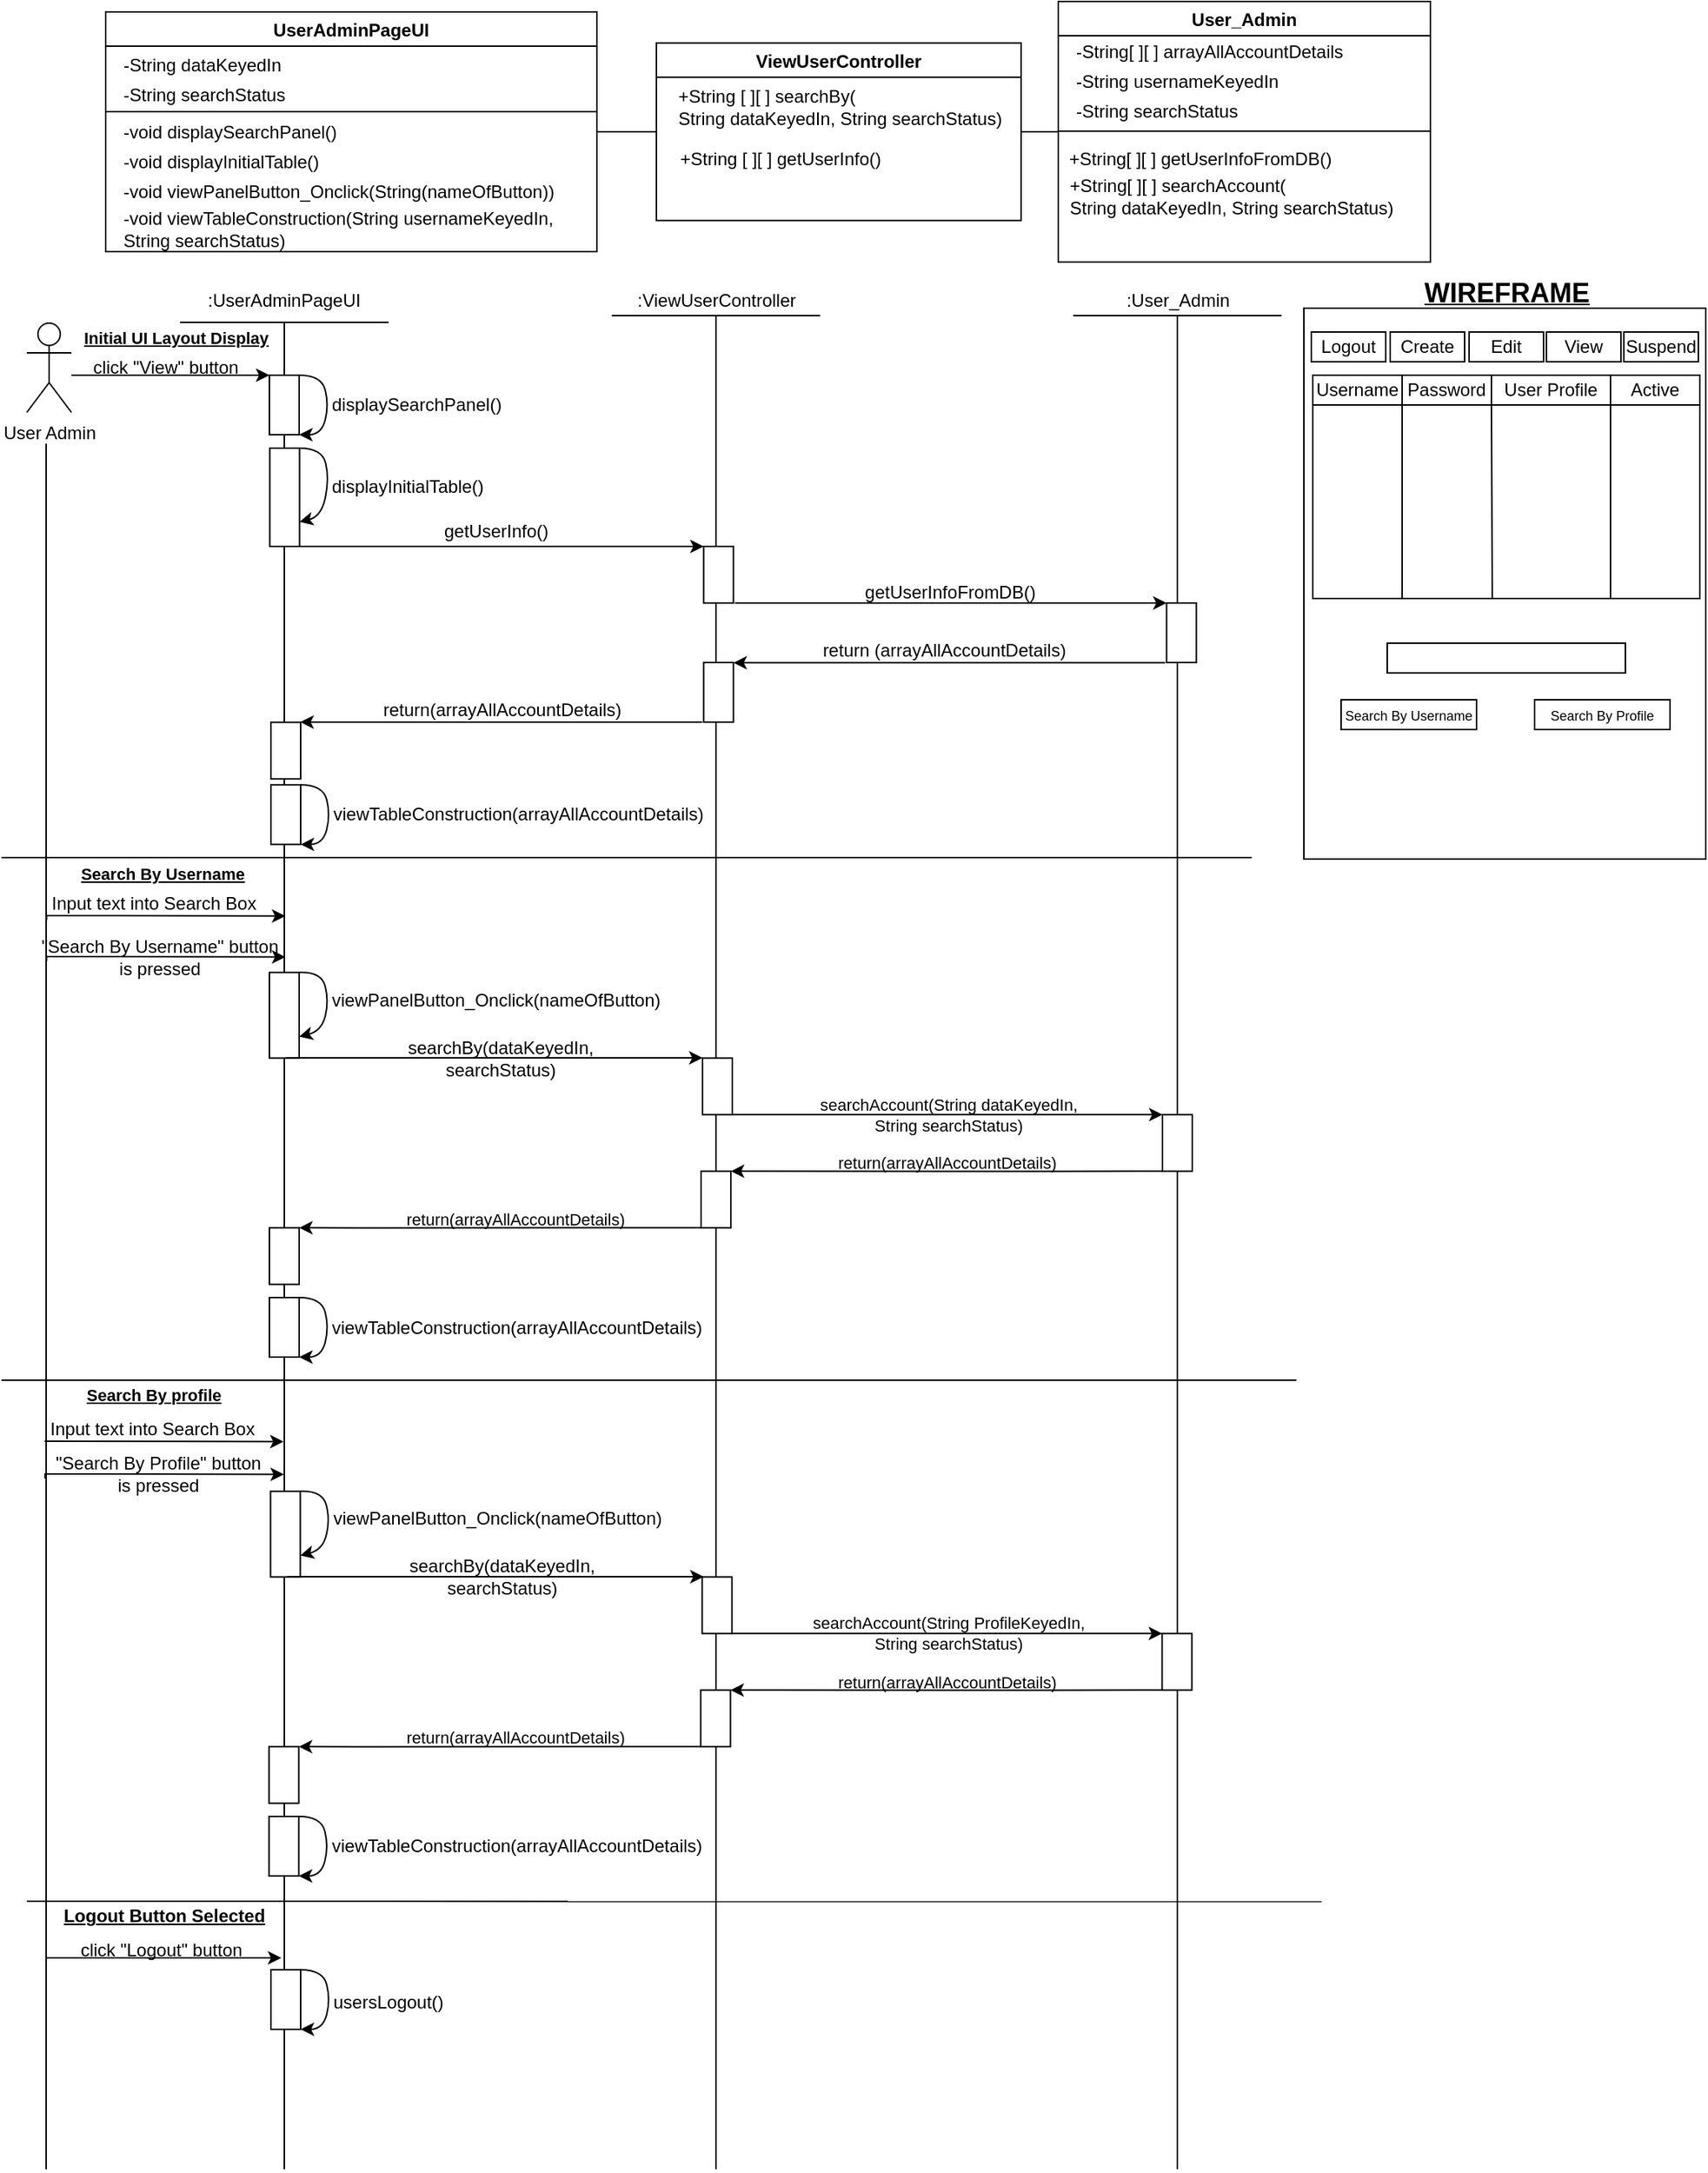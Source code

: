 <mxfile version="17.4.2" type="device"><diagram id="1YwtTbQ3Z7pTjlXF4-N0" name="Page-1"><mxGraphModel dx="918" dy="754" grid="1" gridSize="10" guides="1" tooltips="1" connect="1" arrows="1" fold="1" page="1" pageScale="1" pageWidth="1169" pageHeight="827" math="0" shadow="0"><root><mxCell id="0"/><mxCell id="1" parent="0"/><mxCell id="FNsslEbhDlVYFLrhWBJ4-193" value="" style="endArrow=none;html=1;rounded=0;startArrow=none;" parent="1" edge="1"><mxGeometry width="50" height="50" relative="1" as="geometry"><mxPoint x="490" y="1470" as="sourcePoint"/><mxPoint x="490" y="295" as="targetPoint"/></mxGeometry></mxCell><mxCell id="haLUxBjH6cShnl7Ug6Ql-109" value="" style="rounded=0;whiteSpace=wrap;html=1;" parent="1" vertex="1"><mxGeometry x="885" y="220" width="270" height="370" as="geometry"/></mxCell><mxCell id="3snV8VC3OuR5L-uNEUc_-36" value="" style="rounded=0;whiteSpace=wrap;html=1;labelBackgroundColor=#FFFFFF;fillColor=none;" parent="1" vertex="1"><mxGeometry x="891" y="265" width="260" height="150" as="geometry"/></mxCell><mxCell id="haLUxBjH6cShnl7Ug6Ql-2" value="UserAdminPageUI" style="swimlane;" parent="1" vertex="1"><mxGeometry x="80" y="21" width="330" height="161" as="geometry"/></mxCell><mxCell id="haLUxBjH6cShnl7Ug6Ql-16" value="-void displaySearchPanel()" style="text;html=1;align=left;verticalAlign=middle;resizable=0;points=[];autosize=1;strokeColor=none;fillColor=none;" parent="haLUxBjH6cShnl7Ug6Ql-2" vertex="1"><mxGeometry x="10" y="71" width="160" height="20" as="geometry"/></mxCell><mxCell id="FNsslEbhDlVYFLrhWBJ4-34" value="-void viewTableConstruction(String usernameKeyedIn,&lt;br&gt;String searchStatus)" style="text;html=1;align=left;verticalAlign=middle;resizable=0;points=[];autosize=1;strokeColor=none;fillColor=none;" parent="haLUxBjH6cShnl7Ug6Ql-2" vertex="1"><mxGeometry x="10" y="131" width="300" height="30" as="geometry"/></mxCell><mxCell id="FNsslEbhDlVYFLrhWBJ4-87" value="" style="endArrow=none;html=1;rounded=0;" parent="haLUxBjH6cShnl7Ug6Ql-2" edge="1"><mxGeometry width="50" height="50" relative="1" as="geometry"><mxPoint y="67" as="sourcePoint"/><mxPoint x="330" y="67" as="targetPoint"/></mxGeometry></mxCell><mxCell id="FNsslEbhDlVYFLrhWBJ4-88" value="-String dataKeyedIn" style="text;html=1;align=left;verticalAlign=middle;resizable=0;points=[];autosize=1;strokeColor=none;fillColor=none;" parent="haLUxBjH6cShnl7Ug6Ql-2" vertex="1"><mxGeometry x="10" y="25.5" width="120" height="20" as="geometry"/></mxCell><mxCell id="FNsslEbhDlVYFLrhWBJ4-172" value="-void viewPanelButton_Onclick(String(nameOfButton))" style="text;html=1;align=left;verticalAlign=middle;resizable=0;points=[];autosize=1;strokeColor=none;fillColor=none;" parent="haLUxBjH6cShnl7Ug6Ql-2" vertex="1"><mxGeometry x="10" y="111" width="300" height="20" as="geometry"/></mxCell><mxCell id="FNsslEbhDlVYFLrhWBJ4-179" value="-String searchStatus" style="text;html=1;align=left;verticalAlign=middle;resizable=0;points=[];autosize=1;strokeColor=none;fillColor=none;" parent="haLUxBjH6cShnl7Ug6Ql-2" vertex="1"><mxGeometry x="10" y="45.5" width="120" height="20" as="geometry"/></mxCell><mxCell id="EZ5HfwxcrrnixX7XFHYV-2" value="-void displayInitialTable()" style="text;html=1;align=left;verticalAlign=middle;resizable=0;points=[];autosize=1;strokeColor=none;fillColor=none;" vertex="1" parent="haLUxBjH6cShnl7Ug6Ql-2"><mxGeometry x="10" y="91" width="150" height="20" as="geometry"/></mxCell><mxCell id="haLUxBjH6cShnl7Ug6Ql-3" value="ViewUserController" style="swimlane;" parent="1" vertex="1"><mxGeometry x="450" y="41.88" width="245" height="119.25" as="geometry"/></mxCell><mxCell id="FNsslEbhDlVYFLrhWBJ4-1" value="&lt;div style=&quot;text-align: left&quot;&gt;&lt;span&gt;+String [ ][ ] searchBy(&lt;/span&gt;&lt;/div&gt;&lt;div style=&quot;text-align: left&quot;&gt;&lt;span&gt;String dataKeyedIn,&amp;nbsp;&lt;/span&gt;&lt;span&gt;String searchStatus)&lt;/span&gt;&lt;/div&gt;" style="text;html=1;align=center;verticalAlign=middle;resizable=0;points=[];autosize=1;strokeColor=none;fillColor=none;" parent="haLUxBjH6cShnl7Ug6Ql-3" vertex="1"><mxGeometry x="7.5" y="27.75" width="230" height="30" as="geometry"/></mxCell><mxCell id="FNsslEbhDlVYFLrhWBJ4-176" value="&lt;div style=&quot;text-align: left&quot;&gt;+String [ ][ ] getUserInfo()&lt;/div&gt;" style="text;html=1;align=center;verticalAlign=middle;resizable=0;points=[];autosize=1;strokeColor=none;fillColor=none;" parent="haLUxBjH6cShnl7Ug6Ql-3" vertex="1"><mxGeometry x="7.5" y="67.75" width="150" height="20" as="geometry"/></mxCell><mxCell id="haLUxBjH6cShnl7Ug6Ql-4" value="User_Admin" style="swimlane;" parent="1" vertex="1"><mxGeometry x="720" y="14" width="250" height="175" as="geometry"/></mxCell><mxCell id="haLUxBjH6cShnl7Ug6Ql-20" value="-String[ ][ ] arrayAllAccountDetails" style="text;html=1;align=left;verticalAlign=middle;resizable=0;points=[];autosize=1;strokeColor=none;fillColor=none;" parent="haLUxBjH6cShnl7Ug6Ql-4" vertex="1"><mxGeometry x="10" y="24" width="190" height="20" as="geometry"/></mxCell><mxCell id="haLUxBjH6cShnl7Ug6Ql-23" value="" style="endArrow=none;html=1;rounded=0;" parent="haLUxBjH6cShnl7Ug6Ql-4" edge="1"><mxGeometry width="50" height="50" relative="1" as="geometry"><mxPoint y="87.14" as="sourcePoint"/><mxPoint x="250" y="87.14" as="targetPoint"/></mxGeometry></mxCell><mxCell id="3snV8VC3OuR5L-uNEUc_-46" value="&lt;div style=&quot;text-align: left&quot;&gt;&lt;span&gt;+String[ ][ ] getUserInfoFromDB(&lt;/span&gt;&lt;span&gt;)&lt;/span&gt;&lt;/div&gt;" style="text;html=1;align=center;verticalAlign=middle;resizable=0;points=[];autosize=1;strokeColor=none;fillColor=none;" parent="haLUxBjH6cShnl7Ug6Ql-4" vertex="1"><mxGeometry y="96" width="190" height="20" as="geometry"/></mxCell><mxCell id="3snV8VC3OuR5L-uNEUc_-48" value="-String usernameKeyedIn" style="text;html=1;align=left;verticalAlign=middle;resizable=0;points=[];autosize=1;strokeColor=none;fillColor=none;" parent="haLUxBjH6cShnl7Ug6Ql-4" vertex="1"><mxGeometry x="10" y="44" width="150" height="20" as="geometry"/></mxCell><mxCell id="FNsslEbhDlVYFLrhWBJ4-55" value="-String searchStatus" style="text;html=1;align=left;verticalAlign=middle;resizable=0;points=[];autosize=1;strokeColor=none;fillColor=none;" parent="haLUxBjH6cShnl7Ug6Ql-4" vertex="1"><mxGeometry x="10" y="64" width="120" height="20" as="geometry"/></mxCell><mxCell id="FNsslEbhDlVYFLrhWBJ4-57" value="&lt;div style=&quot;text-align: left&quot;&gt;&lt;span&gt;+String[ ][ ] searchAccount(&lt;/span&gt;&lt;/div&gt;&lt;div style=&quot;text-align: left&quot;&gt;&lt;span&gt;String dataKeyedIn,&amp;nbsp;&lt;/span&gt;&lt;span&gt;String searchStatus)&lt;/span&gt;&lt;/div&gt;" style="text;html=1;align=center;verticalAlign=middle;resizable=0;points=[];autosize=1;strokeColor=none;fillColor=none;" parent="haLUxBjH6cShnl7Ug6Ql-4" vertex="1"><mxGeometry x="1" y="116" width="230" height="30" as="geometry"/></mxCell><mxCell id="haLUxBjH6cShnl7Ug6Ql-25" value="" style="endArrow=none;html=1;rounded=0;entryX=0;entryY=0.5;entryDx=0;entryDy=0;exitX=1;exitY=0.5;exitDx=0;exitDy=0;" parent="1" source="haLUxBjH6cShnl7Ug6Ql-2" target="haLUxBjH6cShnl7Ug6Ql-3" edge="1"><mxGeometry width="50" height="50" relative="1" as="geometry"><mxPoint x="410" y="100" as="sourcePoint"/><mxPoint x="440" y="100" as="targetPoint"/></mxGeometry></mxCell><mxCell id="haLUxBjH6cShnl7Ug6Ql-26" value="" style="endArrow=none;html=1;rounded=0;entryX=0;entryY=0.5;entryDx=0;entryDy=0;exitX=1;exitY=0.5;exitDx=0;exitDy=0;" parent="1" source="haLUxBjH6cShnl7Ug6Ql-3" target="haLUxBjH6cShnl7Ug6Ql-4" edge="1"><mxGeometry width="50" height="50" relative="1" as="geometry"><mxPoint x="570" y="150" as="sourcePoint"/><mxPoint x="570" y="180" as="targetPoint"/></mxGeometry></mxCell><mxCell id="haLUxBjH6cShnl7Ug6Ql-70" style="edgeStyle=orthogonalEdgeStyle;rounded=0;orthogonalLoop=1;jettySize=auto;html=1;entryX=0;entryY=0;entryDx=0;entryDy=0;" parent="1" source="haLUxBjH6cShnl7Ug6Ql-27" target="3snV8VC3OuR5L-uNEUc_-2" edge="1"><mxGeometry relative="1" as="geometry"><mxPoint x="150" y="285" as="targetPoint"/><Array as="points"><mxPoint x="100" y="265"/><mxPoint x="100" y="265"/></Array></mxGeometry></mxCell><mxCell id="haLUxBjH6cShnl7Ug6Ql-27" value="User Admin" style="shape=umlActor;verticalLabelPosition=bottom;verticalAlign=top;html=1;outlineConnect=0;" parent="1" vertex="1"><mxGeometry x="27" y="230" width="30" height="60" as="geometry"/></mxCell><mxCell id="haLUxBjH6cShnl7Ug6Ql-29" value=":UserAdminPageUI" style="text;html=1;strokeColor=none;fillColor=none;align=center;verticalAlign=middle;whiteSpace=wrap;rounded=0;" parent="1" vertex="1"><mxGeometry x="170" y="200" width="60" height="30" as="geometry"/></mxCell><mxCell id="haLUxBjH6cShnl7Ug6Ql-30" value=":ViewUserController" style="text;html=1;align=center;verticalAlign=middle;resizable=0;points=[];autosize=1;strokeColor=none;fillColor=none;" parent="1" vertex="1"><mxGeometry x="430" y="205" width="120" height="20" as="geometry"/></mxCell><mxCell id="haLUxBjH6cShnl7Ug6Ql-31" value=":User_Admin" style="text;html=1;align=center;verticalAlign=middle;resizable=0;points=[];autosize=1;strokeColor=none;fillColor=none;" parent="1" vertex="1"><mxGeometry x="760" y="205" width="80" height="20" as="geometry"/></mxCell><mxCell id="haLUxBjH6cShnl7Ug6Ql-32" value="" style="endArrow=none;html=1;rounded=0;" parent="1" edge="1"><mxGeometry width="50" height="50" relative="1" as="geometry"><mxPoint x="130" y="229.52" as="sourcePoint"/><mxPoint x="270" y="229.52" as="targetPoint"/></mxGeometry></mxCell><mxCell id="haLUxBjH6cShnl7Ug6Ql-33" value="" style="endArrow=none;html=1;rounded=0;" parent="1" edge="1"><mxGeometry width="50" height="50" relative="1" as="geometry"><mxPoint x="420" y="225" as="sourcePoint"/><mxPoint x="560" y="225" as="targetPoint"/></mxGeometry></mxCell><mxCell id="haLUxBjH6cShnl7Ug6Ql-34" value="" style="endArrow=none;html=1;rounded=0;" parent="1" edge="1"><mxGeometry width="50" height="50" relative="1" as="geometry"><mxPoint x="730" y="225" as="sourcePoint"/><mxPoint x="870" y="225" as="targetPoint"/></mxGeometry></mxCell><mxCell id="haLUxBjH6cShnl7Ug6Ql-57" value="" style="endArrow=none;html=1;rounded=0;entryX=0.5;entryY=0.982;entryDx=0;entryDy=0;entryPerimeter=0;" parent="1" target="haLUxBjH6cShnl7Ug6Ql-31" edge="1"><mxGeometry width="50" height="50" relative="1" as="geometry"><mxPoint x="800" y="1470" as="sourcePoint"/><mxPoint x="800" y="230" as="targetPoint"/></mxGeometry></mxCell><mxCell id="haLUxBjH6cShnl7Ug6Ql-96" value="" style="endArrow=none;html=1;rounded=0;" parent="1" edge="1"><mxGeometry width="50" height="50" relative="1" as="geometry"><mxPoint x="27" y="1290" as="sourcePoint"/><mxPoint x="897" y="1290.17" as="targetPoint"/></mxGeometry></mxCell><mxCell id="haLUxBjH6cShnl7Ug6Ql-110" value="Logout" style="rounded=0;whiteSpace=wrap;html=1;" parent="1" vertex="1"><mxGeometry x="890" y="236" width="50" height="20" as="geometry"/></mxCell><mxCell id="haLUxBjH6cShnl7Ug6Ql-111" value="Create" style="rounded=0;whiteSpace=wrap;html=1;" parent="1" vertex="1"><mxGeometry x="943" y="236" width="50" height="20" as="geometry"/></mxCell><mxCell id="haLUxBjH6cShnl7Ug6Ql-112" value="Edit&lt;span style=&quot;color: rgba(0 , 0 , 0 , 0) ; font-family: monospace ; font-size: 0px&quot;&gt;%3CmxGraphModel%3E%3Croot%3E%3CmxCell%20id%3D%220%22%2F%3E%3CmxCell%20id%3D%221%22%20parent%3D%220%22%2F%3E%3CmxCell%20id%3D%222%22%20value%3D%22Create%22%20style%3D%22rounded%3D0%3BwhiteSpace%3Dwrap%3Bhtml%3D1%3B%22%20vertex%3D%221%22%20parent%3D%221%22%3E%3CmxGeometry%20x%3D%22966%22%20y%3D%2246%22%20width%3D%2270%22%20height%3D%2220%22%20as%3D%22geometry%22%2F%3E%3C%2FmxCell%3E%3C%2Froot%3E%3C%2FmxGraphModel%3E&lt;/span&gt;" style="rounded=0;whiteSpace=wrap;html=1;" parent="1" vertex="1"><mxGeometry x="996" y="236" width="50" height="20" as="geometry"/></mxCell><mxCell id="haLUxBjH6cShnl7Ug6Ql-115" value="View" style="rounded=0;whiteSpace=wrap;html=1;" parent="1" vertex="1"><mxGeometry x="1048" y="236" width="50" height="20" as="geometry"/></mxCell><mxCell id="haLUxBjH6cShnl7Ug6Ql-116" value="Suspend" style="rounded=0;whiteSpace=wrap;html=1;" parent="1" vertex="1"><mxGeometry x="1100" y="236" width="50" height="20" as="geometry"/></mxCell><mxCell id="haLUxBjH6cShnl7Ug6Ql-123" value="&lt;font style=&quot;font-size: 9px&quot;&gt;Search By Username&lt;/font&gt;" style="rounded=0;whiteSpace=wrap;html=1;" parent="1" vertex="1"><mxGeometry x="910" y="483" width="91" height="20" as="geometry"/></mxCell><mxCell id="haLUxBjH6cShnl7Ug6Ql-124" value="&lt;b&gt;&lt;u&gt;&lt;font style=&quot;font-size: 18px&quot;&gt;WIREFRAME&lt;/font&gt;&lt;/u&gt;&lt;/b&gt;" style="text;html=1;align=center;verticalAlign=middle;resizable=0;points=[];autosize=1;strokeColor=none;fillColor=none;" parent="1" vertex="1"><mxGeometry x="956" y="200" width="130" height="20" as="geometry"/></mxCell><mxCell id="wWWZvd4En1-HustH4XMh-6" value="click &quot;View&quot; button" style="text;html=1;align=center;verticalAlign=middle;resizable=0;points=[];autosize=1;strokeColor=none;fillColor=none;" parent="1" vertex="1"><mxGeometry x="65" y="250" width="110" height="20" as="geometry"/></mxCell><mxCell id="wWWZvd4En1-HustH4XMh-27" value="" style="endArrow=none;html=1;rounded=0;fontSize=17;" parent="1" edge="1"><mxGeometry width="50" height="50" relative="1" as="geometry"><mxPoint x="200" y="1470" as="sourcePoint"/><mxPoint x="200" y="230" as="targetPoint"/></mxGeometry></mxCell><mxCell id="3snV8VC3OuR5L-uNEUc_-1" value="" style="curved=1;endArrow=classic;html=1;rounded=0;entryX=1;entryY=1;entryDx=0;entryDy=0;exitX=1;exitY=0;exitDx=0;exitDy=0;" parent="1" source="3snV8VC3OuR5L-uNEUc_-2" target="3snV8VC3OuR5L-uNEUc_-2" edge="1"><mxGeometry width="50" height="50" relative="1" as="geometry"><mxPoint x="205" y="325" as="sourcePoint"/><mxPoint x="255" y="275" as="targetPoint"/><Array as="points"><mxPoint x="225" y="265"/><mxPoint x="230" y="285"/><mxPoint x="225" y="305"/></Array></mxGeometry></mxCell><mxCell id="3snV8VC3OuR5L-uNEUc_-2" value="" style="rounded=0;whiteSpace=wrap;html=1;" parent="1" vertex="1"><mxGeometry x="190" y="265" width="20" height="40" as="geometry"/></mxCell><mxCell id="3snV8VC3OuR5L-uNEUc_-6" value="displaySearchPanel()" style="text;html=1;align=left;verticalAlign=middle;resizable=0;points=[];autosize=1;strokeColor=none;fillColor=none;" parent="1" vertex="1"><mxGeometry x="230" y="275" width="130" height="20" as="geometry"/></mxCell><mxCell id="3snV8VC3OuR5L-uNEUc_-22" value="" style="endArrow=none;html=1;rounded=0;startArrow=none;" parent="1" edge="1"><mxGeometry width="50" height="50" relative="1" as="geometry"><mxPoint x="490" y="300" as="sourcePoint"/><mxPoint x="490" y="225" as="targetPoint"/></mxGeometry></mxCell><mxCell id="3snV8VC3OuR5L-uNEUc_-37" value="" style="rounded=0;whiteSpace=wrap;html=1;" parent="1" vertex="1"><mxGeometry x="941" y="445" width="160" height="20" as="geometry"/></mxCell><mxCell id="3snV8VC3OuR5L-uNEUc_-39" value="Username" style="text;html=1;strokeColor=default;fillColor=none;align=center;verticalAlign=middle;whiteSpace=wrap;rounded=0;labelBackgroundColor=#FFFFFF;" parent="1" vertex="1"><mxGeometry x="891" y="265" width="60" height="20" as="geometry"/></mxCell><mxCell id="3snV8VC3OuR5L-uNEUc_-40" value="Password" style="text;html=1;strokeColor=default;fillColor=none;align=center;verticalAlign=middle;whiteSpace=wrap;rounded=0;labelBackgroundColor=#FFFFFF;" parent="1" vertex="1"><mxGeometry x="951" y="265" width="60" height="20" as="geometry"/></mxCell><mxCell id="3snV8VC3OuR5L-uNEUc_-41" value="User Profile" style="text;html=1;strokeColor=default;fillColor=none;align=center;verticalAlign=middle;whiteSpace=wrap;rounded=0;labelBackgroundColor=#FFFFFF;" parent="1" vertex="1"><mxGeometry x="1011" y="265" width="80" height="20" as="geometry"/></mxCell><mxCell id="3snV8VC3OuR5L-uNEUc_-42" value="Active" style="text;html=1;strokeColor=default;fillColor=none;align=center;verticalAlign=middle;whiteSpace=wrap;rounded=0;labelBackgroundColor=#FFFFFF;" parent="1" vertex="1"><mxGeometry x="1091" y="265" width="60" height="20" as="geometry"/></mxCell><mxCell id="3snV8VC3OuR5L-uNEUc_-43" value="" style="endArrow=none;html=1;rounded=0;entryX=0;entryY=1;entryDx=0;entryDy=0;" parent="1" target="3snV8VC3OuR5L-uNEUc_-40" edge="1"><mxGeometry width="50" height="50" relative="1" as="geometry"><mxPoint x="951" y="415" as="sourcePoint"/><mxPoint x="957" y="309.17" as="targetPoint"/></mxGeometry></mxCell><mxCell id="3snV8VC3OuR5L-uNEUc_-44" value="" style="endArrow=none;html=1;rounded=0;entryX=0;entryY=1;entryDx=0;entryDy=0;" parent="1" target="3snV8VC3OuR5L-uNEUc_-41" edge="1"><mxGeometry width="50" height="50" relative="1" as="geometry"><mxPoint x="1011.57" y="415" as="sourcePoint"/><mxPoint x="1011.57" y="285" as="targetPoint"/></mxGeometry></mxCell><mxCell id="3snV8VC3OuR5L-uNEUc_-45" value="" style="endArrow=none;html=1;rounded=0;entryX=0;entryY=1;entryDx=0;entryDy=0;" parent="1" edge="1"><mxGeometry width="50" height="50" relative="1" as="geometry"><mxPoint x="1091.0" y="415" as="sourcePoint"/><mxPoint x="1091.0" y="285" as="targetPoint"/></mxGeometry></mxCell><mxCell id="3snV8VC3OuR5L-uNEUc_-49" value="Logout Button Selected" style="text;html=1;align=center;verticalAlign=middle;resizable=0;points=[];autosize=1;strokeColor=none;fillColor=none;fontStyle=5" parent="1" vertex="1"><mxGeometry x="44" y="1290" width="150" height="20" as="geometry"/></mxCell><mxCell id="FNsslEbhDlVYFLrhWBJ4-21" value="" style="endArrow=none;html=1;rounded=0;" parent="1" edge="1"><mxGeometry width="50" height="50" relative="1" as="geometry"><mxPoint x="10" y="940" as="sourcePoint"/><mxPoint x="880" y="940" as="targetPoint"/></mxGeometry></mxCell><mxCell id="FNsslEbhDlVYFLrhWBJ4-60" value="" style="endArrow=none;html=1;rounded=0;fontSize=13;" parent="1" edge="1"><mxGeometry width="50" height="50" relative="1" as="geometry"><mxPoint x="40" y="1470" as="sourcePoint"/><mxPoint x="40" y="311" as="targetPoint"/></mxGeometry></mxCell><mxCell id="FNsslEbhDlVYFLrhWBJ4-74" style="edgeStyle=orthogonalEdgeStyle;rounded=0;orthogonalLoop=1;jettySize=auto;html=1;" parent="1" edge="1"><mxGeometry relative="1" as="geometry"><mxPoint x="200.75" y="628.3" as="targetPoint"/><Array as="points"><mxPoint x="87.75" y="628.04"/><mxPoint x="87.75" y="628.04"/></Array><mxPoint x="40.25" y="631" as="sourcePoint"/></mxGeometry></mxCell><mxCell id="FNsslEbhDlVYFLrhWBJ4-75" value="Input text into Search Box" style="text;html=1;align=center;verticalAlign=middle;resizable=0;points=[];autosize=1;strokeColor=none;fillColor=none;" parent="1" vertex="1"><mxGeometry x="37.25" y="610" width="150" height="20" as="geometry"/></mxCell><mxCell id="FNsslEbhDlVYFLrhWBJ4-95" value="" style="curved=1;endArrow=classic;html=1;rounded=0;entryX=1;entryY=0.75;entryDx=0;entryDy=0;exitX=1;exitY=0;exitDx=0;exitDy=0;" parent="1" source="FNsslEbhDlVYFLrhWBJ4-96" target="FNsslEbhDlVYFLrhWBJ4-96" edge="1"><mxGeometry width="50" height="50" relative="1" as="geometry"><mxPoint x="205" y="725.5" as="sourcePoint"/><mxPoint x="255" y="675.5" as="targetPoint"/><Array as="points"><mxPoint x="225" y="665.5"/><mxPoint x="230" y="685.5"/><mxPoint x="225" y="705.5"/></Array></mxGeometry></mxCell><mxCell id="FNsslEbhDlVYFLrhWBJ4-96" value="" style="rounded=0;whiteSpace=wrap;html=1;" parent="1" vertex="1"><mxGeometry x="190" y="666.17" width="20" height="57.5" as="geometry"/></mxCell><mxCell id="FNsslEbhDlVYFLrhWBJ4-97" value="viewPanelButton_Onclick(nameOfButton)" style="text;html=1;align=left;verticalAlign=middle;resizable=0;points=[];autosize=1;strokeColor=none;fillColor=none;" parent="1" vertex="1"><mxGeometry x="230" y="674.5" width="240" height="20" as="geometry"/></mxCell><mxCell id="FNsslEbhDlVYFLrhWBJ4-100" value="" style="endArrow=classic;html=1;rounded=0;entryX=0;entryY=0;entryDx=0;entryDy=0;" parent="1" edge="1"><mxGeometry width="50" height="50" relative="1" as="geometry"><mxPoint x="201" y="723.5" as="sourcePoint"/><mxPoint x="481" y="723.5" as="targetPoint"/></mxGeometry></mxCell><mxCell id="FNsslEbhDlVYFLrhWBJ4-101" value="searchBy(dataKeyedIn,&lt;br&gt;searchStatus)" style="text;html=1;align=center;verticalAlign=middle;resizable=0;points=[];autosize=1;strokeColor=none;fillColor=none;" parent="1" vertex="1"><mxGeometry x="275" y="708.5" width="140" height="30" as="geometry"/></mxCell><mxCell id="FNsslEbhDlVYFLrhWBJ4-102" value="" style="rounded=0;whiteSpace=wrap;html=1;" parent="1" vertex="1"><mxGeometry x="481" y="723.67" width="20" height="38" as="geometry"/></mxCell><mxCell id="FNsslEbhDlVYFLrhWBJ4-103" value="" style="endArrow=classic;html=1;rounded=0;entryX=0;entryY=0;entryDx=0;entryDy=0;exitX=1;exitY=1;exitDx=0;exitDy=0;" parent="1" source="FNsslEbhDlVYFLrhWBJ4-102" target="FNsslEbhDlVYFLrhWBJ4-105" edge="1"><mxGeometry width="50" height="50" relative="1" as="geometry"><mxPoint x="511" y="762.5" as="sourcePoint"/><mxPoint x="791" y="762.5" as="targetPoint"/></mxGeometry></mxCell><mxCell id="FNsslEbhDlVYFLrhWBJ4-104" value="&lt;div style=&quot;font-size: 11px&quot;&gt;&lt;font style=&quot;font-size: 11px&quot;&gt;searchAccount(&lt;span&gt;String dataKeyedIn,&lt;/span&gt;&lt;/font&gt;&lt;/div&gt;&lt;div style=&quot;font-size: 11px&quot;&gt;&lt;font style=&quot;font-size: 11px&quot;&gt;String searchStatus)&lt;/font&gt;&lt;/div&gt;" style="text;html=1;align=center;verticalAlign=middle;resizable=0;points=[];autosize=1;strokeColor=none;fillColor=none;" parent="1" vertex="1"><mxGeometry x="551" y="746.5" width="190" height="30" as="geometry"/></mxCell><mxCell id="FNsslEbhDlVYFLrhWBJ4-107" style="edgeStyle=orthogonalEdgeStyle;rounded=0;orthogonalLoop=1;jettySize=auto;html=1;exitX=0;exitY=1;exitDx=0;exitDy=0;entryX=1;entryY=0;entryDx=0;entryDy=0;fontSize=13;" parent="1" source="FNsslEbhDlVYFLrhWBJ4-105" target="FNsslEbhDlVYFLrhWBJ4-106" edge="1"><mxGeometry relative="1" as="geometry"><Array as="points"><mxPoint x="720" y="799.5"/><mxPoint x="720" y="799.5"/></Array></mxGeometry></mxCell><mxCell id="FNsslEbhDlVYFLrhWBJ4-105" value="" style="rounded=0;whiteSpace=wrap;html=1;" parent="1" vertex="1"><mxGeometry x="790" y="761.67" width="20" height="38" as="geometry"/></mxCell><mxCell id="FNsslEbhDlVYFLrhWBJ4-106" value="" style="rounded=0;whiteSpace=wrap;html=1;" parent="1" vertex="1"><mxGeometry x="480" y="799.67" width="20" height="38" as="geometry"/></mxCell><mxCell id="FNsslEbhDlVYFLrhWBJ4-108" value="&lt;font style=&quot;font-size: 11px&quot;&gt;return(arrayAllAccountDetails)&lt;/font&gt;" style="text;html=1;align=center;verticalAlign=middle;resizable=0;points=[];autosize=1;strokeColor=none;fillColor=none;fontSize=13;" parent="1" vertex="1"><mxGeometry x="565" y="783.33" width="160" height="20" as="geometry"/></mxCell><mxCell id="FNsslEbhDlVYFLrhWBJ4-109" style="edgeStyle=orthogonalEdgeStyle;rounded=0;orthogonalLoop=1;jettySize=auto;html=1;exitX=0;exitY=1;exitDx=0;exitDy=0;entryX=1;entryY=0;entryDx=0;entryDy=0;fontSize=13;" parent="1" source="FNsslEbhDlVYFLrhWBJ4-106" target="FNsslEbhDlVYFLrhWBJ4-110" edge="1"><mxGeometry relative="1" as="geometry"><mxPoint x="501" y="842.67" as="sourcePoint"/><Array as="points"><mxPoint x="250" y="837.5"/><mxPoint x="250" y="837.5"/></Array></mxGeometry></mxCell><mxCell id="FNsslEbhDlVYFLrhWBJ4-110" value="" style="rounded=0;whiteSpace=wrap;html=1;" parent="1" vertex="1"><mxGeometry x="190" y="837.67" width="20" height="38" as="geometry"/></mxCell><mxCell id="FNsslEbhDlVYFLrhWBJ4-111" value="&lt;font style=&quot;font-size: 11px&quot;&gt;return(arrayAllAccountDetails)&lt;/font&gt;" style="text;html=1;align=center;verticalAlign=middle;resizable=0;points=[];autosize=1;strokeColor=none;fillColor=none;fontSize=13;" parent="1" vertex="1"><mxGeometry x="275" y="820.67" width="160" height="20" as="geometry"/></mxCell><mxCell id="FNsslEbhDlVYFLrhWBJ4-112" value="" style="curved=1;endArrow=classic;html=1;rounded=0;entryX=1;entryY=1;entryDx=0;entryDy=0;exitX=1;exitY=0;exitDx=0;exitDy=0;" parent="1" source="FNsslEbhDlVYFLrhWBJ4-113" target="FNsslEbhDlVYFLrhWBJ4-113" edge="1"><mxGeometry width="50" height="50" relative="1" as="geometry"><mxPoint x="205" y="944.5" as="sourcePoint"/><mxPoint x="255" y="894.5" as="targetPoint"/><Array as="points"><mxPoint x="225" y="884.5"/><mxPoint x="230" y="904.5"/><mxPoint x="225" y="924.5"/></Array></mxGeometry></mxCell><mxCell id="FNsslEbhDlVYFLrhWBJ4-113" value="" style="rounded=0;whiteSpace=wrap;html=1;" parent="1" vertex="1"><mxGeometry x="190" y="884.5" width="20" height="40" as="geometry"/></mxCell><mxCell id="FNsslEbhDlVYFLrhWBJ4-114" value="viewTableConstruction(arrayAllAccountDetails)" style="text;html=1;align=left;verticalAlign=middle;resizable=0;points=[];autosize=1;strokeColor=none;fillColor=none;" parent="1" vertex="1"><mxGeometry x="230" y="894.5" width="260" height="20" as="geometry"/></mxCell><mxCell id="FNsslEbhDlVYFLrhWBJ4-115" style="edgeStyle=orthogonalEdgeStyle;rounded=0;orthogonalLoop=1;jettySize=auto;html=1;" parent="1" edge="1"><mxGeometry relative="1" as="geometry"><mxPoint x="199.5" y="981.3" as="targetPoint"/><Array as="points"><mxPoint x="39" y="981"/><mxPoint x="40" y="981"/></Array><mxPoint x="39" y="981" as="sourcePoint"/></mxGeometry></mxCell><mxCell id="FNsslEbhDlVYFLrhWBJ4-116" value="Input text into Search Box" style="text;html=1;align=center;verticalAlign=middle;resizable=0;points=[];autosize=1;strokeColor=none;fillColor=none;" parent="1" vertex="1"><mxGeometry x="36" y="963" width="150" height="20" as="geometry"/></mxCell><mxCell id="FNsslEbhDlVYFLrhWBJ4-122" value="" style="rounded=0;whiteSpace=wrap;html=1;" parent="1" vertex="1"><mxGeometry x="480.75" y="1072.17" width="20" height="38" as="geometry"/></mxCell><mxCell id="FNsslEbhDlVYFLrhWBJ4-123" value="" style="endArrow=classic;html=1;rounded=0;entryX=0;entryY=0;entryDx=0;entryDy=0;exitX=1;exitY=1;exitDx=0;exitDy=0;" parent="1" source="FNsslEbhDlVYFLrhWBJ4-122" target="FNsslEbhDlVYFLrhWBJ4-126" edge="1"><mxGeometry width="50" height="50" relative="1" as="geometry"><mxPoint x="510.75" y="1111.0" as="sourcePoint"/><mxPoint x="790.75" y="1111.0" as="targetPoint"/></mxGeometry></mxCell><mxCell id="FNsslEbhDlVYFLrhWBJ4-124" value="&lt;div style=&quot;font-size: 11px&quot;&gt;&lt;font style=&quot;font-size: 11px&quot;&gt;searchAccount(&lt;span&gt;String ProfileKeyedIn,&lt;/span&gt;&lt;/font&gt;&lt;/div&gt;&lt;div style=&quot;font-size: 11px&quot;&gt;&lt;font style=&quot;font-size: 11px&quot;&gt;String searchStatus)&lt;/font&gt;&lt;/div&gt;" style="text;html=1;align=center;verticalAlign=middle;resizable=0;points=[];autosize=1;strokeColor=none;fillColor=none;" parent="1" vertex="1"><mxGeometry x="545.75" y="1095" width="200" height="30" as="geometry"/></mxCell><mxCell id="FNsslEbhDlVYFLrhWBJ4-125" style="edgeStyle=orthogonalEdgeStyle;rounded=0;orthogonalLoop=1;jettySize=auto;html=1;exitX=0;exitY=1;exitDx=0;exitDy=0;entryX=1;entryY=0;entryDx=0;entryDy=0;fontSize=13;" parent="1" source="FNsslEbhDlVYFLrhWBJ4-126" target="FNsslEbhDlVYFLrhWBJ4-127" edge="1"><mxGeometry relative="1" as="geometry"><Array as="points"><mxPoint x="719.75" y="1148"/><mxPoint x="719.75" y="1148"/></Array></mxGeometry></mxCell><mxCell id="FNsslEbhDlVYFLrhWBJ4-126" value="" style="rounded=0;whiteSpace=wrap;html=1;" parent="1" vertex="1"><mxGeometry x="789.75" y="1110.17" width="20" height="38" as="geometry"/></mxCell><mxCell id="FNsslEbhDlVYFLrhWBJ4-127" value="" style="rounded=0;whiteSpace=wrap;html=1;" parent="1" vertex="1"><mxGeometry x="479.75" y="1148.17" width="20" height="38" as="geometry"/></mxCell><mxCell id="FNsslEbhDlVYFLrhWBJ4-128" value="&lt;font style=&quot;font-size: 11px&quot;&gt;return(arrayAllAccountDetails)&lt;/font&gt;" style="text;html=1;align=center;verticalAlign=middle;resizable=0;points=[];autosize=1;strokeColor=none;fillColor=none;fontSize=13;" parent="1" vertex="1"><mxGeometry x="564.75" y="1131.83" width="160" height="20" as="geometry"/></mxCell><mxCell id="FNsslEbhDlVYFLrhWBJ4-129" style="edgeStyle=orthogonalEdgeStyle;rounded=0;orthogonalLoop=1;jettySize=auto;html=1;exitX=0;exitY=1;exitDx=0;exitDy=0;entryX=1;entryY=0;entryDx=0;entryDy=0;fontSize=13;" parent="1" source="FNsslEbhDlVYFLrhWBJ4-127" target="FNsslEbhDlVYFLrhWBJ4-130" edge="1"><mxGeometry relative="1" as="geometry"><mxPoint x="500.75" y="1191.17" as="sourcePoint"/><Array as="points"><mxPoint x="249.75" y="1186"/><mxPoint x="249.75" y="1186"/></Array></mxGeometry></mxCell><mxCell id="FNsslEbhDlVYFLrhWBJ4-130" value="" style="rounded=0;whiteSpace=wrap;html=1;" parent="1" vertex="1"><mxGeometry x="189.75" y="1186.17" width="20" height="38" as="geometry"/></mxCell><mxCell id="FNsslEbhDlVYFLrhWBJ4-131" value="&lt;font style=&quot;font-size: 11px&quot;&gt;return(arrayAllAccountDetails)&lt;/font&gt;" style="text;html=1;align=center;verticalAlign=middle;resizable=0;points=[];autosize=1;strokeColor=none;fillColor=none;fontSize=13;" parent="1" vertex="1"><mxGeometry x="274.75" y="1169.17" width="160" height="20" as="geometry"/></mxCell><mxCell id="FNsslEbhDlVYFLrhWBJ4-132" value="" style="curved=1;endArrow=classic;html=1;rounded=0;entryX=1;entryY=1;entryDx=0;entryDy=0;exitX=1;exitY=0;exitDx=0;exitDy=0;" parent="1" source="FNsslEbhDlVYFLrhWBJ4-133" target="FNsslEbhDlVYFLrhWBJ4-133" edge="1"><mxGeometry width="50" height="50" relative="1" as="geometry"><mxPoint x="204.75" y="1293" as="sourcePoint"/><mxPoint x="254.75" y="1243" as="targetPoint"/><Array as="points"><mxPoint x="224.75" y="1233"/><mxPoint x="229.75" y="1253"/><mxPoint x="224.75" y="1273"/></Array></mxGeometry></mxCell><mxCell id="FNsslEbhDlVYFLrhWBJ4-133" value="" style="rounded=0;whiteSpace=wrap;html=1;" parent="1" vertex="1"><mxGeometry x="189.75" y="1233" width="20" height="40" as="geometry"/></mxCell><mxCell id="FNsslEbhDlVYFLrhWBJ4-137" value="&lt;b&gt;&lt;u&gt;Search By Username&lt;/u&gt;&lt;/b&gt;" style="text;html=1;align=center;verticalAlign=middle;resizable=0;points=[];autosize=1;strokeColor=none;fillColor=none;fontSize=11;" parent="1" vertex="1"><mxGeometry x="53" y="590" width="130" height="20" as="geometry"/></mxCell><mxCell id="FNsslEbhDlVYFLrhWBJ4-138" value="&lt;b&gt;&lt;u&gt;Search By profile&lt;/u&gt;&lt;/b&gt;" style="text;html=1;align=center;verticalAlign=middle;resizable=0;points=[];autosize=1;strokeColor=none;fillColor=none;fontSize=11;" parent="1" vertex="1"><mxGeometry x="57" y="940" width="110" height="20" as="geometry"/></mxCell><mxCell id="FNsslEbhDlVYFLrhWBJ4-140" value="" style="curved=1;endArrow=classic;html=1;rounded=0;entryX=1;entryY=1;entryDx=0;entryDy=0;exitX=1;exitY=0;exitDx=0;exitDy=0;" parent="1" source="FNsslEbhDlVYFLrhWBJ4-141" target="FNsslEbhDlVYFLrhWBJ4-141" edge="1"><mxGeometry width="50" height="50" relative="1" as="geometry"><mxPoint x="206" y="1396" as="sourcePoint"/><mxPoint x="256" y="1346" as="targetPoint"/><Array as="points"><mxPoint x="226" y="1336"/><mxPoint x="231" y="1356"/><mxPoint x="226" y="1376"/></Array></mxGeometry></mxCell><mxCell id="FNsslEbhDlVYFLrhWBJ4-141" value="" style="rounded=0;whiteSpace=wrap;html=1;" parent="1" vertex="1"><mxGeometry x="191" y="1336" width="20" height="40" as="geometry"/></mxCell><mxCell id="FNsslEbhDlVYFLrhWBJ4-142" value="usersLogout()" style="text;html=1;align=left;verticalAlign=middle;resizable=0;points=[];autosize=1;strokeColor=none;fillColor=none;" parent="1" vertex="1"><mxGeometry x="231" y="1347.64" width="90" height="20" as="geometry"/></mxCell><mxCell id="FNsslEbhDlVYFLrhWBJ4-143" style="edgeStyle=orthogonalEdgeStyle;rounded=0;orthogonalLoop=1;jettySize=auto;html=1;entryX=0;entryY=0;entryDx=0;entryDy=0;" parent="1" edge="1"><mxGeometry relative="1" as="geometry"><mxPoint x="198" y="1328" as="targetPoint"/><Array as="points"><mxPoint x="108" y="1328"/><mxPoint x="108" y="1328"/></Array><mxPoint x="40" y="1337.82" as="sourcePoint"/></mxGeometry></mxCell><mxCell id="FNsslEbhDlVYFLrhWBJ4-144" value="click &quot;Logout&quot; button" style="text;html=1;align=center;verticalAlign=middle;resizable=0;points=[];autosize=1;strokeColor=none;fillColor=none;" parent="1" vertex="1"><mxGeometry x="57" y="1313" width="120" height="20" as="geometry"/></mxCell><mxCell id="FNsslEbhDlVYFLrhWBJ4-170" value="viewTableConstruction(arrayAllAccountDetails)" style="text;html=1;align=left;verticalAlign=middle;resizable=0;points=[];autosize=1;strokeColor=none;fillColor=none;" parent="1" vertex="1"><mxGeometry x="229.75" y="1243.0" width="260" height="20" as="geometry"/></mxCell><mxCell id="FNsslEbhDlVYFLrhWBJ4-177" value="&lt;font style=&quot;font-size: 9px&quot;&gt;Search By Profile&lt;/font&gt;" style="rounded=0;whiteSpace=wrap;html=1;" parent="1" vertex="1"><mxGeometry x="1040" y="483" width="91" height="20" as="geometry"/></mxCell><mxCell id="93-jKdqgZ7fhu3E1OTw9-1" style="edgeStyle=orthogonalEdgeStyle;rounded=0;orthogonalLoop=1;jettySize=auto;html=1;" parent="1" edge="1"><mxGeometry relative="1" as="geometry"><mxPoint x="200.75" y="655.8" as="targetPoint"/><Array as="points"><mxPoint x="87.75" y="655.54"/><mxPoint x="87.75" y="655.54"/></Array><mxPoint x="40.25" y="658.5" as="sourcePoint"/></mxGeometry></mxCell><mxCell id="93-jKdqgZ7fhu3E1OTw9-2" value="&quot;Search By Username&quot; button&lt;br&gt;is pressed" style="text;html=1;align=center;verticalAlign=middle;resizable=0;points=[];autosize=1;strokeColor=none;fillColor=none;" parent="1" vertex="1"><mxGeometry x="31" y="640.5" width="170" height="30" as="geometry"/></mxCell><mxCell id="93-jKdqgZ7fhu3E1OTw9-3" style="edgeStyle=orthogonalEdgeStyle;rounded=0;orthogonalLoop=1;jettySize=auto;html=1;" parent="1" edge="1"><mxGeometry relative="1" as="geometry"><mxPoint x="199.75" y="1003.3" as="targetPoint"/><Array as="points"><mxPoint x="86.75" y="1003.04"/><mxPoint x="86.75" y="1003.04"/></Array><mxPoint x="39.25" y="1006" as="sourcePoint"/></mxGeometry></mxCell><mxCell id="93-jKdqgZ7fhu3E1OTw9-4" value="&quot;Search By Profile&quot; button&lt;br&gt;is pressed" style="text;html=1;align=center;verticalAlign=middle;resizable=0;points=[];autosize=1;strokeColor=none;fillColor=none;" parent="1" vertex="1"><mxGeometry x="40" y="988" width="150" height="30" as="geometry"/></mxCell><mxCell id="EZ5HfwxcrrnixX7XFHYV-3" value="" style="curved=1;endArrow=classic;html=1;rounded=0;entryX=1;entryY=0.75;entryDx=0;entryDy=0;exitX=1;exitY=0;exitDx=0;exitDy=0;" edge="1" parent="1" source="EZ5HfwxcrrnixX7XFHYV-4" target="EZ5HfwxcrrnixX7XFHYV-4"><mxGeometry width="50" height="50" relative="1" as="geometry"><mxPoint x="205.25" y="374" as="sourcePoint"/><mxPoint x="255.25" y="324" as="targetPoint"/><Array as="points"><mxPoint x="225.25" y="314"/><mxPoint x="230.25" y="334"/><mxPoint x="225" y="360"/></Array></mxGeometry></mxCell><mxCell id="EZ5HfwxcrrnixX7XFHYV-4" value="" style="rounded=0;whiteSpace=wrap;html=1;" vertex="1" parent="1"><mxGeometry x="190.25" y="314" width="20" height="66" as="geometry"/></mxCell><mxCell id="EZ5HfwxcrrnixX7XFHYV-5" value="displayInitialTable()" style="text;html=1;align=left;verticalAlign=middle;resizable=0;points=[];autosize=1;strokeColor=none;fillColor=none;" vertex="1" parent="1"><mxGeometry x="230" y="330" width="120" height="20" as="geometry"/></mxCell><mxCell id="EZ5HfwxcrrnixX7XFHYV-17" value="" style="endArrow=classic;html=1;rounded=0;entryX=0;entryY=0;entryDx=0;entryDy=0;exitX=1;exitY=1;exitDx=0;exitDy=0;" edge="1" parent="1" source="EZ5HfwxcrrnixX7XFHYV-4" target="EZ5HfwxcrrnixX7XFHYV-19"><mxGeometry width="50" height="50" relative="1" as="geometry"><mxPoint x="200" y="353.83" as="sourcePoint"/><mxPoint x="480" y="353.83" as="targetPoint"/></mxGeometry></mxCell><mxCell id="EZ5HfwxcrrnixX7XFHYV-18" value="getUserInfo()" style="text;html=1;align=center;verticalAlign=middle;resizable=0;points=[];autosize=1;strokeColor=none;fillColor=none;" vertex="1" parent="1"><mxGeometry x="297" y="360" width="90" height="20" as="geometry"/></mxCell><mxCell id="EZ5HfwxcrrnixX7XFHYV-19" value="" style="rounded=0;whiteSpace=wrap;html=1;" vertex="1" parent="1"><mxGeometry x="481.75" y="380.0" width="20" height="38" as="geometry"/></mxCell><mxCell id="EZ5HfwxcrrnixX7XFHYV-20" value="" style="endArrow=classic;html=1;rounded=0;exitX=0;exitY=1;exitDx=0;exitDy=0;" edge="1" parent="1"><mxGeometry width="50" height="50" relative="1" as="geometry"><mxPoint x="480.75" y="498.0" as="sourcePoint"/><mxPoint x="210.75" y="498.0" as="targetPoint"/></mxGeometry></mxCell><mxCell id="EZ5HfwxcrrnixX7XFHYV-21" value="return(arrayAllAccountDetails)" style="text;html=1;align=center;verticalAlign=middle;resizable=0;points=[];autosize=1;strokeColor=none;fillColor=none;" vertex="1" parent="1"><mxGeometry x="255.75" y="480.16" width="180" height="20" as="geometry"/></mxCell><mxCell id="EZ5HfwxcrrnixX7XFHYV-22" value="" style="endArrow=classic;html=1;rounded=0;entryX=0;entryY=0;entryDx=0;entryDy=0;" edge="1" parent="1"><mxGeometry width="50" height="50" relative="1" as="geometry"><mxPoint x="502.75" y="418.0" as="sourcePoint"/><mxPoint x="792.75" y="418.0" as="targetPoint"/></mxGeometry></mxCell><mxCell id="EZ5HfwxcrrnixX7XFHYV-23" value="getUserInfoFromDB()" style="text;html=1;align=center;verticalAlign=middle;resizable=0;points=[];autosize=1;strokeColor=none;fillColor=none;" vertex="1" parent="1"><mxGeometry x="581.75" y="401.0" width="130" height="20" as="geometry"/></mxCell><mxCell id="EZ5HfwxcrrnixX7XFHYV-24" value="" style="rounded=0;whiteSpace=wrap;html=1;" vertex="1" parent="1"><mxGeometry x="792.75" y="418.0" width="20" height="40" as="geometry"/></mxCell><mxCell id="EZ5HfwxcrrnixX7XFHYV-25" value="" style="endArrow=classic;html=1;rounded=0;exitX=0;exitY=1;exitDx=0;exitDy=0;entryX=1;entryY=0;entryDx=0;entryDy=0;" edge="1" parent="1"><mxGeometry width="50" height="50" relative="1" as="geometry"><mxPoint x="791.75" y="458.17" as="sourcePoint"/><mxPoint x="501.75" y="458.17" as="targetPoint"/></mxGeometry></mxCell><mxCell id="EZ5HfwxcrrnixX7XFHYV-26" value="return (arrayAllAccountDetails)" style="text;html=1;align=center;verticalAlign=middle;resizable=0;points=[];autosize=1;strokeColor=none;fillColor=none;" vertex="1" parent="1"><mxGeometry x="552.75" y="440.0" width="180" height="20" as="geometry"/></mxCell><mxCell id="EZ5HfwxcrrnixX7XFHYV-27" value="" style="rounded=0;whiteSpace=wrap;html=1;" vertex="1" parent="1"><mxGeometry x="481.75" y="458.0" width="20" height="40" as="geometry"/></mxCell><mxCell id="EZ5HfwxcrrnixX7XFHYV-39" value="" style="curved=1;endArrow=classic;html=1;rounded=0;entryX=1;entryY=1;entryDx=0;entryDy=0;exitX=1;exitY=0;exitDx=0;exitDy=0;" edge="1" parent="1" source="EZ5HfwxcrrnixX7XFHYV-40" target="EZ5HfwxcrrnixX7XFHYV-40"><mxGeometry width="50" height="50" relative="1" as="geometry"><mxPoint x="206" y="600.16" as="sourcePoint"/><mxPoint x="256" y="550.16" as="targetPoint"/><Array as="points"><mxPoint x="226" y="540.16"/><mxPoint x="231" y="560.16"/><mxPoint x="226" y="580.16"/></Array></mxGeometry></mxCell><mxCell id="EZ5HfwxcrrnixX7XFHYV-40" value="" style="rounded=0;whiteSpace=wrap;html=1;" vertex="1" parent="1"><mxGeometry x="191" y="540.16" width="20" height="40" as="geometry"/></mxCell><mxCell id="EZ5HfwxcrrnixX7XFHYV-41" value="viewTableConstruction(arrayAllAccountDetails)" style="text;html=1;align=left;verticalAlign=middle;resizable=0;points=[];autosize=1;strokeColor=none;fillColor=none;" vertex="1" parent="1"><mxGeometry x="231" y="550.16" width="260" height="20" as="geometry"/></mxCell><mxCell id="EZ5HfwxcrrnixX7XFHYV-42" value="" style="rounded=0;whiteSpace=wrap;html=1;" vertex="1" parent="1"><mxGeometry x="191" y="498.16" width="20" height="38" as="geometry"/></mxCell><mxCell id="EZ5HfwxcrrnixX7XFHYV-44" value="" style="endArrow=none;html=1;rounded=0;" edge="1" parent="1"><mxGeometry width="50" height="50" relative="1" as="geometry"><mxPoint x="10" y="589.0" as="sourcePoint"/><mxPoint x="850" y="589" as="targetPoint"/></mxGeometry></mxCell><mxCell id="EZ5HfwxcrrnixX7XFHYV-46" value="" style="curved=1;endArrow=classic;html=1;rounded=0;entryX=1;entryY=0.75;entryDx=0;entryDy=0;exitX=1;exitY=0;exitDx=0;exitDy=0;" edge="1" parent="1" source="EZ5HfwxcrrnixX7XFHYV-47" target="EZ5HfwxcrrnixX7XFHYV-47"><mxGeometry width="50" height="50" relative="1" as="geometry"><mxPoint x="205.75" y="1074" as="sourcePoint"/><mxPoint x="255.75" y="1024" as="targetPoint"/><Array as="points"><mxPoint x="225.75" y="1014.0"/><mxPoint x="230.75" y="1034"/><mxPoint x="225.75" y="1054"/></Array></mxGeometry></mxCell><mxCell id="EZ5HfwxcrrnixX7XFHYV-47" value="" style="rounded=0;whiteSpace=wrap;html=1;" vertex="1" parent="1"><mxGeometry x="190.75" y="1014.67" width="20" height="57.5" as="geometry"/></mxCell><mxCell id="EZ5HfwxcrrnixX7XFHYV-48" value="viewPanelButton_Onclick(nameOfButton)" style="text;html=1;align=left;verticalAlign=middle;resizable=0;points=[];autosize=1;strokeColor=none;fillColor=none;" vertex="1" parent="1"><mxGeometry x="230.75" y="1023" width="240" height="20" as="geometry"/></mxCell><mxCell id="EZ5HfwxcrrnixX7XFHYV-49" value="" style="endArrow=classic;html=1;rounded=0;entryX=0;entryY=0;entryDx=0;entryDy=0;" edge="1" parent="1"><mxGeometry width="50" height="50" relative="1" as="geometry"><mxPoint x="201.75" y="1072.0" as="sourcePoint"/><mxPoint x="481.75" y="1072.0" as="targetPoint"/></mxGeometry></mxCell><mxCell id="EZ5HfwxcrrnixX7XFHYV-50" value="searchBy(dataKeyedIn,&lt;br&gt;searchStatus)" style="text;html=1;align=center;verticalAlign=middle;resizable=0;points=[];autosize=1;strokeColor=none;fillColor=none;" vertex="1" parent="1"><mxGeometry x="275.75" y="1057" width="140" height="30" as="geometry"/></mxCell><mxCell id="EZ5HfwxcrrnixX7XFHYV-52" value="&lt;b&gt;&lt;u&gt;Initial UI Layout Display&lt;/u&gt;&lt;/b&gt;" style="text;html=1;align=center;verticalAlign=middle;resizable=0;points=[];autosize=1;strokeColor=none;fillColor=none;fontSize=11;" vertex="1" parent="1"><mxGeometry x="57" y="230" width="140" height="20" as="geometry"/></mxCell></root></mxGraphModel></diagram></mxfile>